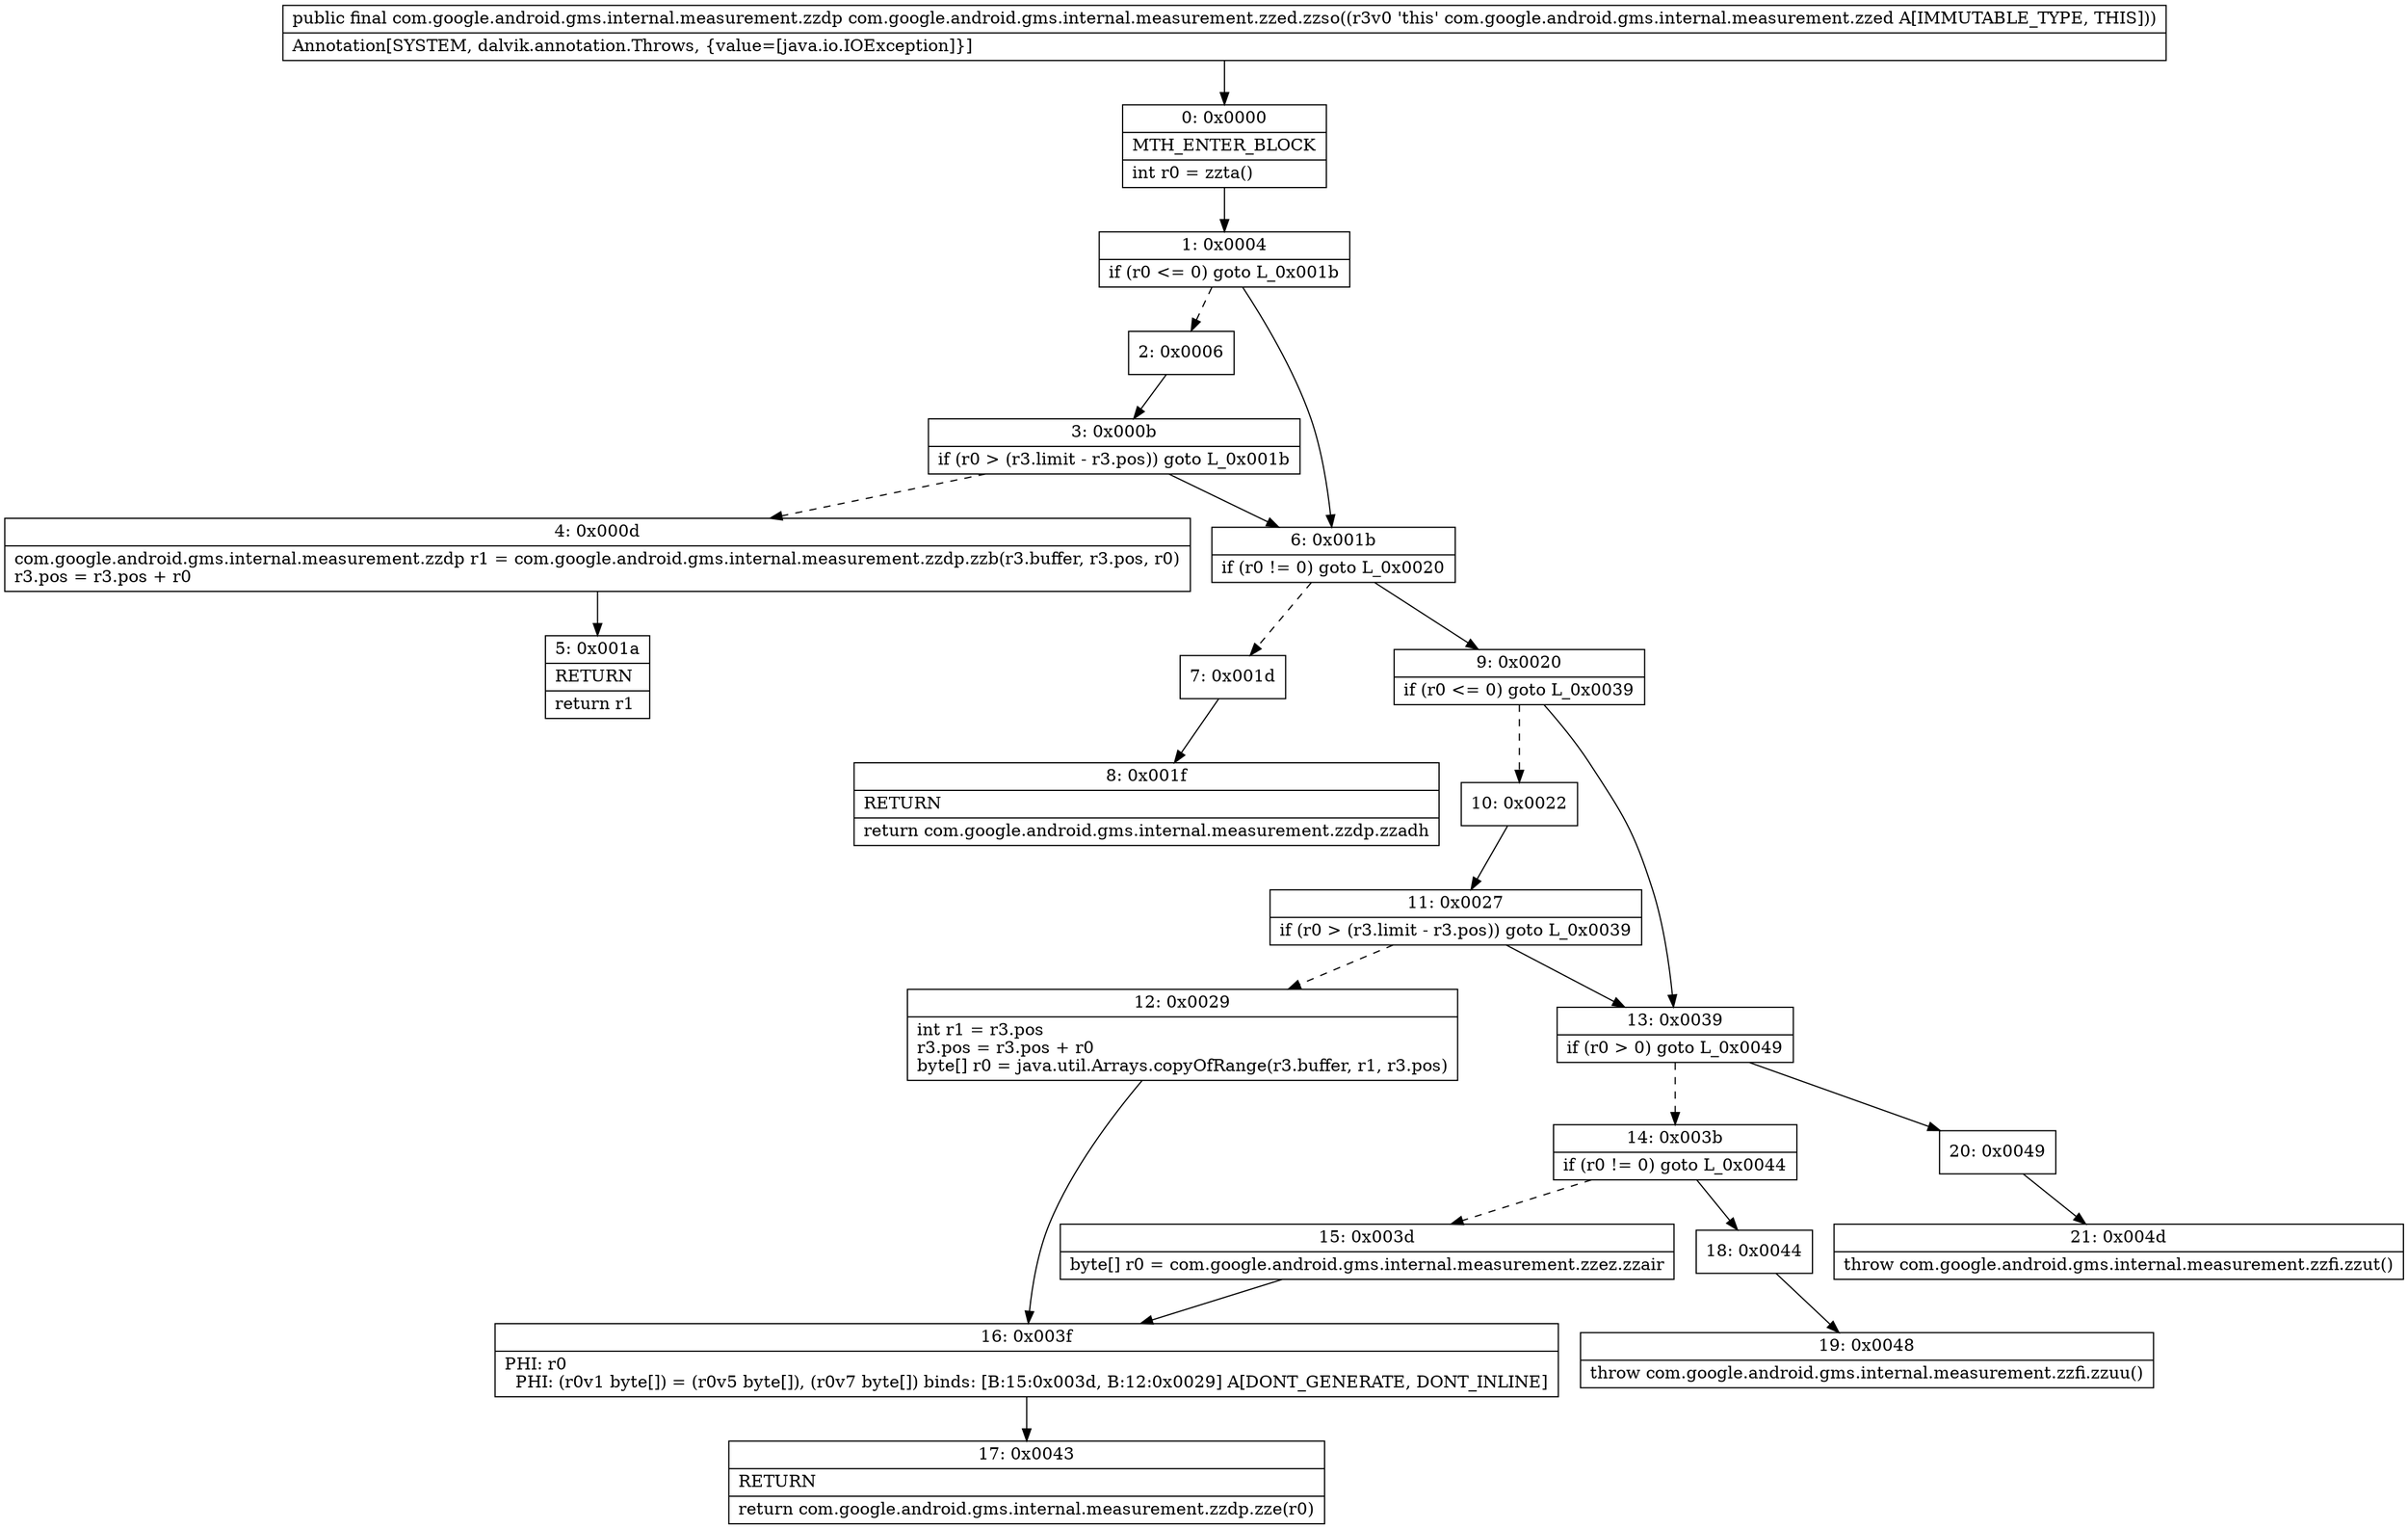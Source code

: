digraph "CFG forcom.google.android.gms.internal.measurement.zzed.zzso()Lcom\/google\/android\/gms\/internal\/measurement\/zzdp;" {
Node_0 [shape=record,label="{0\:\ 0x0000|MTH_ENTER_BLOCK\l|int r0 = zzta()\l}"];
Node_1 [shape=record,label="{1\:\ 0x0004|if (r0 \<= 0) goto L_0x001b\l}"];
Node_2 [shape=record,label="{2\:\ 0x0006}"];
Node_3 [shape=record,label="{3\:\ 0x000b|if (r0 \> (r3.limit \- r3.pos)) goto L_0x001b\l}"];
Node_4 [shape=record,label="{4\:\ 0x000d|com.google.android.gms.internal.measurement.zzdp r1 = com.google.android.gms.internal.measurement.zzdp.zzb(r3.buffer, r3.pos, r0)\lr3.pos = r3.pos + r0\l}"];
Node_5 [shape=record,label="{5\:\ 0x001a|RETURN\l|return r1\l}"];
Node_6 [shape=record,label="{6\:\ 0x001b|if (r0 != 0) goto L_0x0020\l}"];
Node_7 [shape=record,label="{7\:\ 0x001d}"];
Node_8 [shape=record,label="{8\:\ 0x001f|RETURN\l|return com.google.android.gms.internal.measurement.zzdp.zzadh\l}"];
Node_9 [shape=record,label="{9\:\ 0x0020|if (r0 \<= 0) goto L_0x0039\l}"];
Node_10 [shape=record,label="{10\:\ 0x0022}"];
Node_11 [shape=record,label="{11\:\ 0x0027|if (r0 \> (r3.limit \- r3.pos)) goto L_0x0039\l}"];
Node_12 [shape=record,label="{12\:\ 0x0029|int r1 = r3.pos\lr3.pos = r3.pos + r0\lbyte[] r0 = java.util.Arrays.copyOfRange(r3.buffer, r1, r3.pos)\l}"];
Node_13 [shape=record,label="{13\:\ 0x0039|if (r0 \> 0) goto L_0x0049\l}"];
Node_14 [shape=record,label="{14\:\ 0x003b|if (r0 != 0) goto L_0x0044\l}"];
Node_15 [shape=record,label="{15\:\ 0x003d|byte[] r0 = com.google.android.gms.internal.measurement.zzez.zzair\l}"];
Node_16 [shape=record,label="{16\:\ 0x003f|PHI: r0 \l  PHI: (r0v1 byte[]) = (r0v5 byte[]), (r0v7 byte[]) binds: [B:15:0x003d, B:12:0x0029] A[DONT_GENERATE, DONT_INLINE]\l}"];
Node_17 [shape=record,label="{17\:\ 0x0043|RETURN\l|return com.google.android.gms.internal.measurement.zzdp.zze(r0)\l}"];
Node_18 [shape=record,label="{18\:\ 0x0044}"];
Node_19 [shape=record,label="{19\:\ 0x0048|throw com.google.android.gms.internal.measurement.zzfi.zzuu()\l}"];
Node_20 [shape=record,label="{20\:\ 0x0049}"];
Node_21 [shape=record,label="{21\:\ 0x004d|throw com.google.android.gms.internal.measurement.zzfi.zzut()\l}"];
MethodNode[shape=record,label="{public final com.google.android.gms.internal.measurement.zzdp com.google.android.gms.internal.measurement.zzed.zzso((r3v0 'this' com.google.android.gms.internal.measurement.zzed A[IMMUTABLE_TYPE, THIS]))  | Annotation[SYSTEM, dalvik.annotation.Throws, \{value=[java.io.IOException]\}]\l}"];
MethodNode -> Node_0;
Node_0 -> Node_1;
Node_1 -> Node_2[style=dashed];
Node_1 -> Node_6;
Node_2 -> Node_3;
Node_3 -> Node_4[style=dashed];
Node_3 -> Node_6;
Node_4 -> Node_5;
Node_6 -> Node_7[style=dashed];
Node_6 -> Node_9;
Node_7 -> Node_8;
Node_9 -> Node_10[style=dashed];
Node_9 -> Node_13;
Node_10 -> Node_11;
Node_11 -> Node_12[style=dashed];
Node_11 -> Node_13;
Node_12 -> Node_16;
Node_13 -> Node_14[style=dashed];
Node_13 -> Node_20;
Node_14 -> Node_15[style=dashed];
Node_14 -> Node_18;
Node_15 -> Node_16;
Node_16 -> Node_17;
Node_18 -> Node_19;
Node_20 -> Node_21;
}

